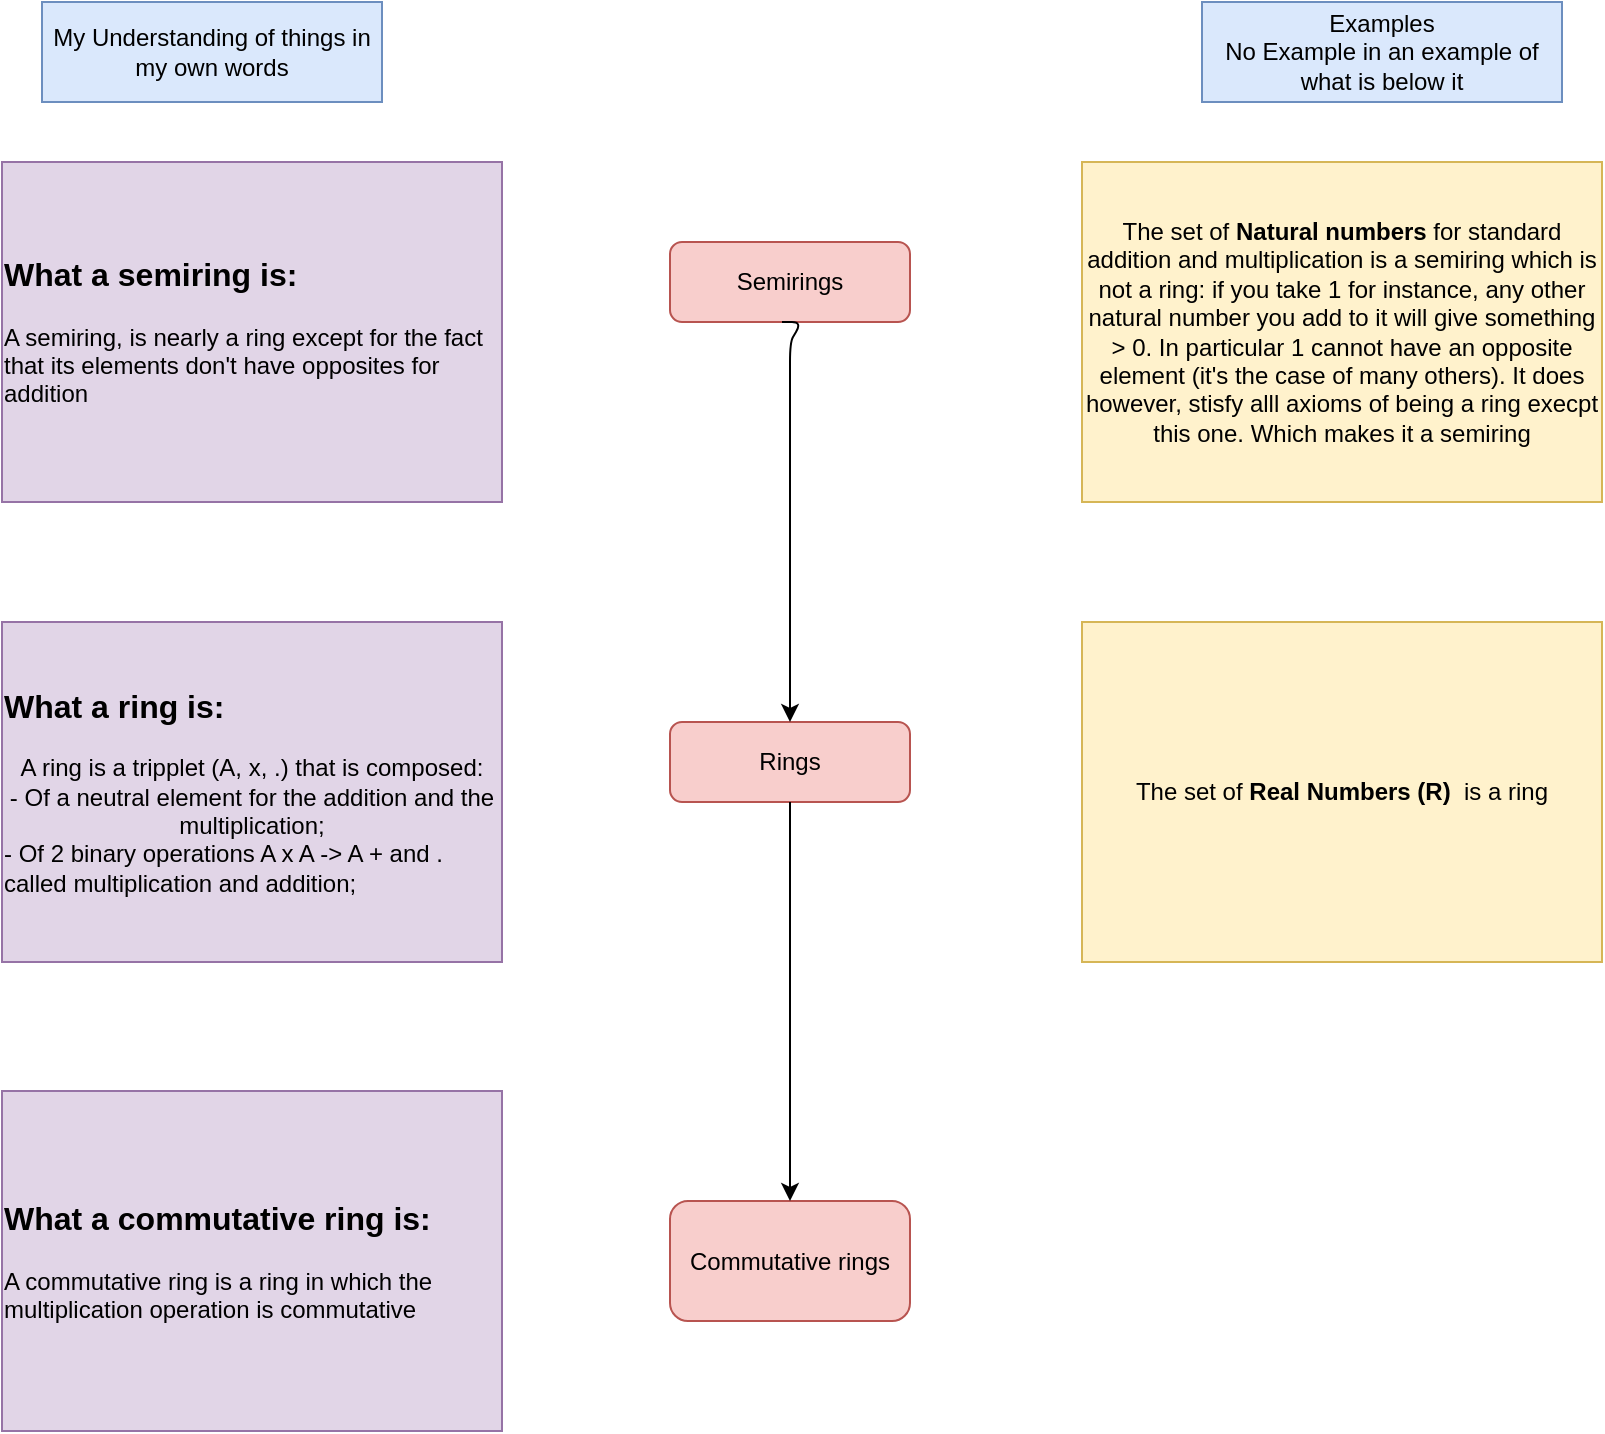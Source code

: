 <mxfile version="13.9.6" type="github">
  <diagram id="SOVk1TfJtFDO8fkZRAg2" name="Page-1">
    <mxGraphModel dx="1422" dy="791" grid="1" gridSize="10" guides="1" tooltips="1" connect="1" arrows="1" fold="1" page="1" pageScale="1" pageWidth="827" pageHeight="1169" math="0" shadow="0">
      <root>
        <mxCell id="0" />
        <mxCell id="1" parent="0" />
        <mxCell id="SjrpTv4pFNnKmY8m8KMZ-1" value="My Understanding of things in my own words" style="rounded=0;whiteSpace=wrap;html=1;fillColor=#dae8fc;strokeColor=#6c8ebf;" vertex="1" parent="1">
          <mxGeometry x="40" y="40" width="170" height="50" as="geometry" />
        </mxCell>
        <mxCell id="SjrpTv4pFNnKmY8m8KMZ-2" value="&lt;div&gt;Examples&lt;/div&gt;&lt;div&gt;No Example in an example of what is below it&lt;br&gt;&lt;/div&gt;" style="rounded=0;whiteSpace=wrap;html=1;fillColor=#dae8fc;strokeColor=#6c8ebf;" vertex="1" parent="1">
          <mxGeometry x="620" y="40" width="180" height="50" as="geometry" />
        </mxCell>
        <mxCell id="SjrpTv4pFNnKmY8m8KMZ-3" value="Semirings" style="rounded=1;whiteSpace=wrap;html=1;fillColor=#f8cecc;strokeColor=#b85450;" vertex="1" parent="1">
          <mxGeometry x="354" y="160" width="120" height="40" as="geometry" />
        </mxCell>
        <mxCell id="SjrpTv4pFNnKmY8m8KMZ-4" value="&lt;div style=&quot;font-size: 16px&quot; align=&quot;left&quot;&gt;&lt;b&gt;What a semiring is:&lt;/b&gt;&lt;br&gt;&lt;/div&gt;&lt;div&gt;&lt;br&gt;&lt;/div&gt;&lt;div align=&quot;left&quot;&gt;A semiring, is nearly a ring except for the fact that its elements don&#39;t have opposites for addition&lt;br&gt;&lt;/div&gt;" style="rounded=0;whiteSpace=wrap;html=1;fillColor=#e1d5e7;strokeColor=#9673a6;" vertex="1" parent="1">
          <mxGeometry x="20" y="120" width="250" height="170" as="geometry" />
        </mxCell>
        <mxCell id="SjrpTv4pFNnKmY8m8KMZ-5" value="The set of &lt;b&gt;Natural numbers&lt;/b&gt; for standard addition and multiplication is a semiring which is not a ring: if you take 1 for instance, any other natural number you add to it will give something &amp;gt; 0. In particular 1 cannot have an opposite element (it&#39;s the case of many others). It does however, stisfy alll axioms of being a ring execpt this one. Which makes it a semiring" style="rounded=0;whiteSpace=wrap;html=1;fillColor=#fff2cc;strokeColor=#d6b656;" vertex="1" parent="1">
          <mxGeometry x="560" y="120" width="260" height="170" as="geometry" />
        </mxCell>
        <mxCell id="SjrpTv4pFNnKmY8m8KMZ-6" value="&lt;div style=&quot;font-size: 16px&quot; align=&quot;left&quot;&gt;&lt;b&gt;What a ring is:&lt;/b&gt;&lt;br&gt;&lt;/div&gt;&lt;div&gt;&lt;br&gt;&lt;/div&gt;&lt;div&gt;A ring is a tripplet (A, x, .) that is composed:&lt;/div&gt;&lt;div&gt;- Of a neutral element for the addition and the multiplication;&lt;/div&gt;&lt;div align=&quot;left&quot;&gt;- Of 2 binary operations A x A -&amp;gt; A + and . called multiplication and addition;&lt;br&gt;&lt;/div&gt;" style="rounded=0;whiteSpace=wrap;html=1;fillColor=#e1d5e7;strokeColor=#9673a6;" vertex="1" parent="1">
          <mxGeometry x="20" y="350" width="250" height="170" as="geometry" />
        </mxCell>
        <mxCell id="SjrpTv4pFNnKmY8m8KMZ-7" value="Rings" style="rounded=1;whiteSpace=wrap;html=1;fillColor=#f8cecc;strokeColor=#b85450;" vertex="1" parent="1">
          <mxGeometry x="354" y="400" width="120" height="40" as="geometry" />
        </mxCell>
        <mxCell id="SjrpTv4pFNnKmY8m8KMZ-8" value="" style="endArrow=classic;html=1;entryX=0.5;entryY=0;entryDx=0;entryDy=0;" edge="1" parent="1" target="SjrpTv4pFNnKmY8m8KMZ-7">
          <mxGeometry width="50" height="50" relative="1" as="geometry">
            <mxPoint x="410" y="200" as="sourcePoint" />
            <mxPoint x="440" y="410" as="targetPoint" />
            <Array as="points">
              <mxPoint x="420" y="200" />
              <mxPoint x="414" y="210" />
            </Array>
          </mxGeometry>
        </mxCell>
        <mxCell id="SjrpTv4pFNnKmY8m8KMZ-9" value="&lt;div style=&quot;font-size: 16px&quot; align=&quot;left&quot;&gt;&lt;b&gt;What a commutative ring is:&lt;/b&gt;&lt;br&gt;&lt;/div&gt;&lt;div&gt;&lt;br&gt;&lt;/div&gt;&lt;div align=&quot;left&quot;&gt;A commutative ring is a ring in which the multiplication operation is commutative&lt;br&gt;&lt;/div&gt;" style="rounded=0;whiteSpace=wrap;html=1;fillColor=#e1d5e7;strokeColor=#9673a6;" vertex="1" parent="1">
          <mxGeometry x="20" y="584.5" width="250" height="170" as="geometry" />
        </mxCell>
        <mxCell id="SjrpTv4pFNnKmY8m8KMZ-10" value="Commutative rings" style="rounded=1;whiteSpace=wrap;html=1;fillColor=#f8cecc;strokeColor=#b85450;" vertex="1" parent="1">
          <mxGeometry x="354" y="639.5" width="120" height="60" as="geometry" />
        </mxCell>
        <mxCell id="SjrpTv4pFNnKmY8m8KMZ-11" value="" style="endArrow=classic;html=1;exitX=0.5;exitY=1;exitDx=0;exitDy=0;entryX=0.5;entryY=0;entryDx=0;entryDy=0;" edge="1" parent="1" source="SjrpTv4pFNnKmY8m8KMZ-7" target="SjrpTv4pFNnKmY8m8KMZ-10">
          <mxGeometry width="50" height="50" relative="1" as="geometry">
            <mxPoint x="390" y="610" as="sourcePoint" />
            <mxPoint x="440" y="560" as="targetPoint" />
          </mxGeometry>
        </mxCell>
        <mxCell id="SjrpTv4pFNnKmY8m8KMZ-12" value="The set of &lt;b&gt;Real Numbers (R)&amp;nbsp; &lt;/b&gt;is a ring" style="rounded=0;whiteSpace=wrap;html=1;fillColor=#fff2cc;strokeColor=#d6b656;" vertex="1" parent="1">
          <mxGeometry x="560" y="350" width="260" height="170" as="geometry" />
        </mxCell>
      </root>
    </mxGraphModel>
  </diagram>
</mxfile>
